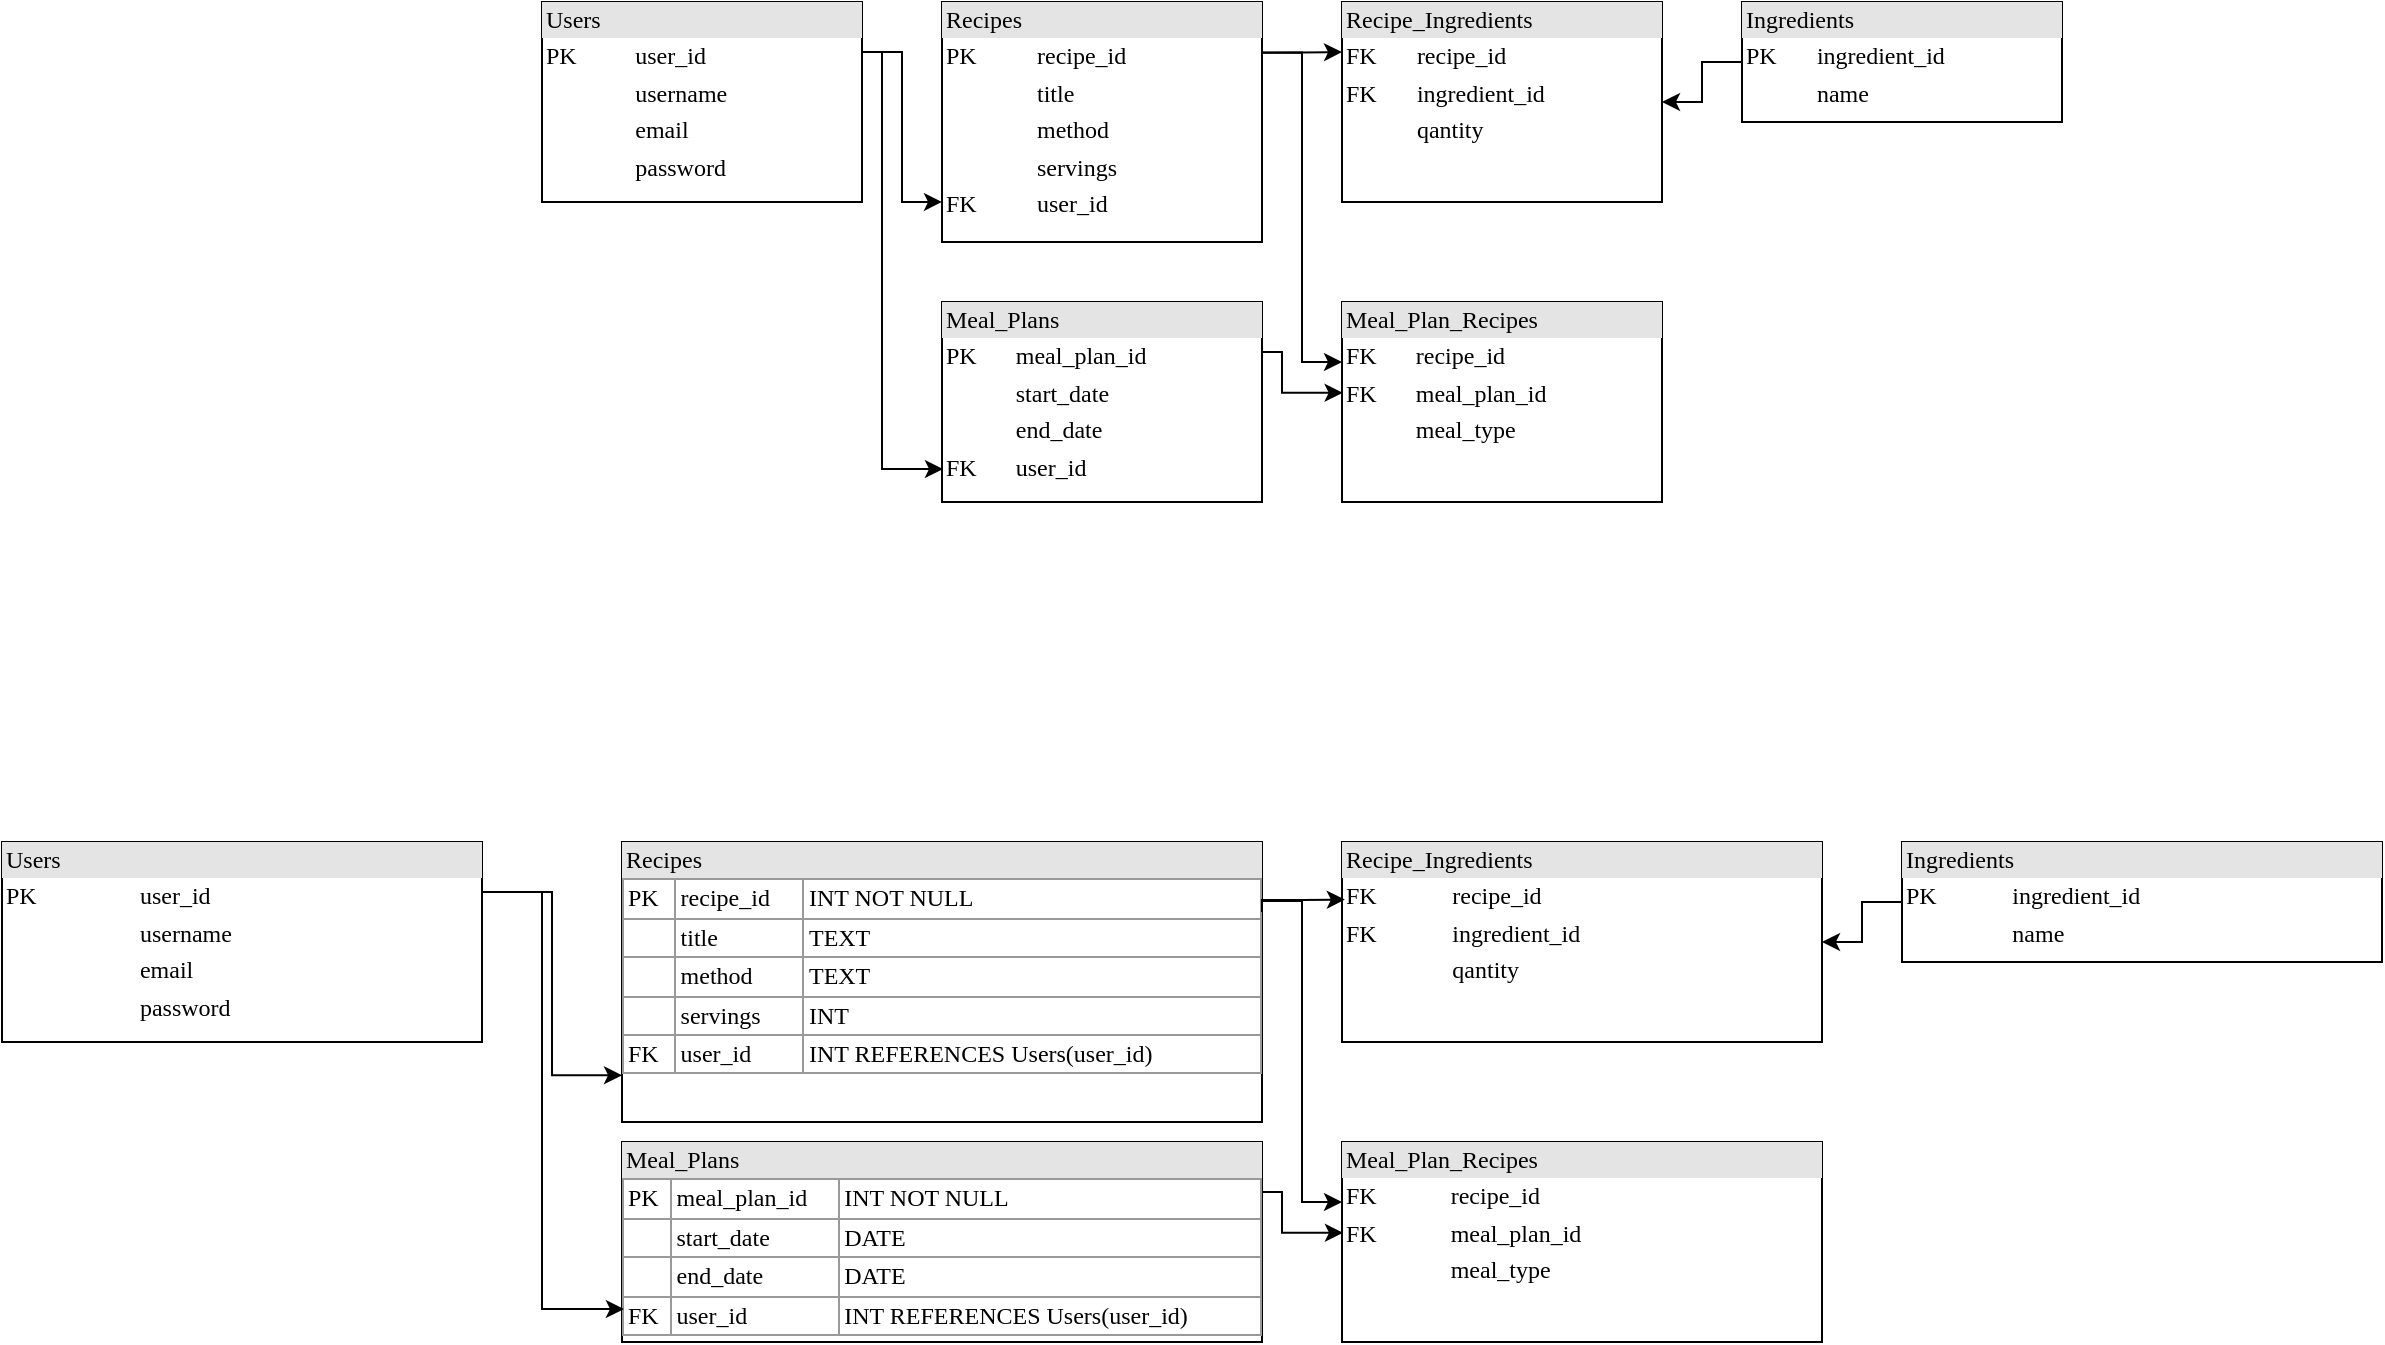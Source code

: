 <mxfile version="24.7.13">
  <diagram name="Page-1" id="2ca16b54-16f6-2749-3443-fa8db7711227">
    <mxGraphModel dx="1832" dy="-336" grid="1" gridSize="10" guides="1" tooltips="1" connect="1" arrows="1" fold="1" page="1" pageScale="1" pageWidth="1100" pageHeight="850" background="none" math="0" shadow="0">
      <root>
        <mxCell id="0" />
        <mxCell id="1" parent="0" />
        <mxCell id="wtmebo2whuAZ_JlEVLNp-1" value="&lt;div style=&quot;box-sizing: border-box ; width: 100% ; background: #e4e4e4 ; padding: 2px&quot;&gt;Users&lt;/div&gt;&lt;table style=&quot;width: 100% ; font-size: 1em&quot; cellpadding=&quot;2&quot; cellspacing=&quot;0&quot;&gt;&lt;tbody&gt;&lt;tr&gt;&lt;td&gt;PK&lt;/td&gt;&lt;td&gt;user_id&lt;/td&gt;&lt;/tr&gt;&lt;tr&gt;&lt;td&gt;&lt;br&gt;&lt;/td&gt;&lt;td&gt;username&lt;/td&gt;&lt;/tr&gt;&lt;tr&gt;&lt;td&gt;&lt;/td&gt;&lt;td&gt;email&lt;/td&gt;&lt;/tr&gt;&lt;tr&gt;&lt;td&gt;&lt;br&gt;&lt;/td&gt;&lt;td&gt;password&lt;br&gt;&lt;/td&gt;&lt;/tr&gt;&lt;/tbody&gt;&lt;/table&gt;" style="verticalAlign=top;align=left;overflow=fill;html=1;rounded=0;shadow=0;comic=0;labelBackgroundColor=none;strokeWidth=1;fontFamily=Verdana;fontSize=12" vertex="1" parent="1">
          <mxGeometry x="160" y="940" width="160" height="100" as="geometry" />
        </mxCell>
        <mxCell id="wtmebo2whuAZ_JlEVLNp-23" style="edgeStyle=orthogonalEdgeStyle;rounded=0;orthogonalLoop=1;jettySize=auto;html=1;exitX=0.999;exitY=0.21;exitDx=0;exitDy=0;entryX=0;entryY=0.25;entryDx=0;entryDy=0;exitPerimeter=0;" edge="1" parent="1" source="wtmebo2whuAZ_JlEVLNp-2" target="wtmebo2whuAZ_JlEVLNp-19">
          <mxGeometry relative="1" as="geometry" />
        </mxCell>
        <mxCell id="wtmebo2whuAZ_JlEVLNp-25" style="edgeStyle=orthogonalEdgeStyle;rounded=0;orthogonalLoop=1;jettySize=auto;html=1;exitX=0.996;exitY=0.211;exitDx=0;exitDy=0;entryX=0;entryY=0.3;entryDx=0;entryDy=0;entryPerimeter=0;exitPerimeter=0;" edge="1" parent="1" source="wtmebo2whuAZ_JlEVLNp-2" target="wtmebo2whuAZ_JlEVLNp-20">
          <mxGeometry relative="1" as="geometry">
            <mxPoint x="580" y="970" as="targetPoint" />
            <Array as="points">
              <mxPoint x="540" y="965" />
              <mxPoint x="540" y="1120" />
            </Array>
          </mxGeometry>
        </mxCell>
        <mxCell id="wtmebo2whuAZ_JlEVLNp-2" value="&lt;div style=&quot;box-sizing: border-box ; width: 100% ; background: #e4e4e4 ; padding: 2px&quot;&gt;Recipes&lt;/div&gt;&lt;table style=&quot;width: 100% ; font-size: 1em&quot; cellpadding=&quot;2&quot; cellspacing=&quot;0&quot;&gt;&lt;tbody&gt;&lt;tr&gt;&lt;td&gt;PK&lt;/td&gt;&lt;td&gt;recipe_id&lt;/td&gt;&lt;/tr&gt;&lt;tr&gt;&lt;td&gt;&lt;br&gt;&lt;/td&gt;&lt;td&gt;title&lt;/td&gt;&lt;/tr&gt;&lt;tr&gt;&lt;td&gt;&lt;/td&gt;&lt;td&gt;method&lt;/td&gt;&lt;/tr&gt;&lt;tr&gt;&lt;td&gt;&lt;br&gt;&lt;/td&gt;&lt;td&gt;servings&lt;br&gt;&lt;/td&gt;&lt;/tr&gt;&lt;tr&gt;&lt;td&gt;FK&lt;/td&gt;&lt;td&gt;user_id&lt;/td&gt;&lt;/tr&gt;&lt;/tbody&gt;&lt;/table&gt;" style="verticalAlign=top;align=left;overflow=fill;html=1;rounded=0;shadow=0;comic=0;labelBackgroundColor=none;strokeWidth=1;fontFamily=Verdana;fontSize=12" vertex="1" parent="1">
          <mxGeometry x="360" y="940" width="160" height="120" as="geometry" />
        </mxCell>
        <mxCell id="wtmebo2whuAZ_JlEVLNp-17" value="&lt;div style=&quot;box-sizing: border-box ; width: 100% ; background: #e4e4e4 ; padding: 2px&quot;&gt;Meal_Plans&lt;/div&gt;&lt;table style=&quot;width: 100% ; font-size: 1em&quot; cellpadding=&quot;2&quot; cellspacing=&quot;0&quot;&gt;&lt;tbody&gt;&lt;tr&gt;&lt;td&gt;PK&lt;/td&gt;&lt;td&gt;meal_plan_id&lt;/td&gt;&lt;/tr&gt;&lt;tr&gt;&lt;td&gt;&lt;br&gt;&lt;/td&gt;&lt;td&gt;start_date&lt;/td&gt;&lt;/tr&gt;&lt;tr&gt;&lt;td&gt;&lt;/td&gt;&lt;td&gt;end_date&lt;/td&gt;&lt;/tr&gt;&lt;tr&gt;&lt;td&gt;FK&lt;/td&gt;&lt;td&gt;user_id&lt;/td&gt;&lt;/tr&gt;&lt;/tbody&gt;&lt;/table&gt;" style="verticalAlign=top;align=left;overflow=fill;html=1;rounded=0;shadow=0;comic=0;labelBackgroundColor=none;strokeWidth=1;fontFamily=Verdana;fontSize=12" vertex="1" parent="1">
          <mxGeometry x="360" y="1090" width="160" height="100" as="geometry" />
        </mxCell>
        <mxCell id="wtmebo2whuAZ_JlEVLNp-28" style="edgeStyle=orthogonalEdgeStyle;rounded=0;orthogonalLoop=1;jettySize=auto;html=1;exitX=0;exitY=0.5;exitDx=0;exitDy=0;entryX=1;entryY=0.5;entryDx=0;entryDy=0;" edge="1" parent="1" source="wtmebo2whuAZ_JlEVLNp-18" target="wtmebo2whuAZ_JlEVLNp-19">
          <mxGeometry relative="1" as="geometry" />
        </mxCell>
        <mxCell id="wtmebo2whuAZ_JlEVLNp-18" value="&lt;div style=&quot;box-sizing: border-box ; width: 100% ; background: #e4e4e4 ; padding: 2px&quot;&gt;Ingredients&lt;/div&gt;&lt;table style=&quot;width: 100% ; font-size: 1em&quot; cellpadding=&quot;2&quot; cellspacing=&quot;0&quot;&gt;&lt;tbody&gt;&lt;tr&gt;&lt;td&gt;PK&lt;/td&gt;&lt;td&gt;ingredient_id&lt;/td&gt;&lt;/tr&gt;&lt;tr&gt;&lt;td&gt;&lt;br&gt;&lt;/td&gt;&lt;td&gt;name&lt;/td&gt;&lt;/tr&gt;&lt;/tbody&gt;&lt;/table&gt;" style="verticalAlign=top;align=left;overflow=fill;html=1;rounded=0;shadow=0;comic=0;labelBackgroundColor=none;strokeWidth=1;fontFamily=Verdana;fontSize=12" vertex="1" parent="1">
          <mxGeometry x="760" y="940" width="160" height="60" as="geometry" />
        </mxCell>
        <mxCell id="wtmebo2whuAZ_JlEVLNp-19" value="&lt;div style=&quot;box-sizing: border-box ; width: 100% ; background: #e4e4e4 ; padding: 2px&quot;&gt;Recipe_Ingredients&lt;/div&gt;&lt;table style=&quot;width: 100% ; font-size: 1em&quot; cellpadding=&quot;2&quot; cellspacing=&quot;0&quot;&gt;&lt;tbody&gt;&lt;tr&gt;&lt;td&gt;FK&lt;/td&gt;&lt;td&gt;recipe_id&lt;/td&gt;&lt;/tr&gt;&lt;tr&gt;&lt;td&gt;FK&lt;/td&gt;&lt;td&gt;ingredient_id&lt;/td&gt;&lt;/tr&gt;&lt;tr&gt;&lt;td&gt;&lt;br&gt;&lt;/td&gt;&lt;td&gt;qantity&lt;/td&gt;&lt;/tr&gt;&lt;/tbody&gt;&lt;/table&gt;" style="verticalAlign=top;align=left;overflow=fill;html=1;rounded=0;shadow=0;comic=0;labelBackgroundColor=none;strokeWidth=1;fontFamily=Verdana;fontSize=12" vertex="1" parent="1">
          <mxGeometry x="560" y="940" width="160" height="100" as="geometry" />
        </mxCell>
        <mxCell id="wtmebo2whuAZ_JlEVLNp-20" value="&lt;div style=&quot;box-sizing: border-box ; width: 100% ; background: #e4e4e4 ; padding: 2px&quot;&gt;Meal_Plan_Recipes&lt;/div&gt;&lt;table style=&quot;width: 100% ; font-size: 1em&quot; cellpadding=&quot;2&quot; cellspacing=&quot;0&quot;&gt;&lt;tbody&gt;&lt;tr&gt;&lt;td&gt;FK&lt;/td&gt;&lt;td&gt;recipe_id&lt;/td&gt;&lt;/tr&gt;&lt;tr&gt;&lt;td&gt;FK&lt;/td&gt;&lt;td&gt;meal_plan_id&lt;/td&gt;&lt;/tr&gt;&lt;tr&gt;&lt;td&gt;&lt;br&gt;&lt;/td&gt;&lt;td&gt;meal_type&lt;/td&gt;&lt;/tr&gt;&lt;/tbody&gt;&lt;/table&gt;" style="verticalAlign=top;align=left;overflow=fill;html=1;rounded=0;shadow=0;comic=0;labelBackgroundColor=none;strokeWidth=1;fontFamily=Verdana;fontSize=12" vertex="1" parent="1">
          <mxGeometry x="560" y="1090" width="160" height="100" as="geometry" />
        </mxCell>
        <mxCell id="wtmebo2whuAZ_JlEVLNp-21" style="edgeStyle=orthogonalEdgeStyle;rounded=0;orthogonalLoop=1;jettySize=auto;html=1;exitX=1;exitY=0.25;exitDx=0;exitDy=0;entryX=0;entryY=0.833;entryDx=0;entryDy=0;entryPerimeter=0;" edge="1" parent="1" source="wtmebo2whuAZ_JlEVLNp-1" target="wtmebo2whuAZ_JlEVLNp-2">
          <mxGeometry relative="1" as="geometry" />
        </mxCell>
        <mxCell id="wtmebo2whuAZ_JlEVLNp-22" style="edgeStyle=orthogonalEdgeStyle;rounded=0;orthogonalLoop=1;jettySize=auto;html=1;exitX=1;exitY=0.25;exitDx=0;exitDy=0;entryX=0.003;entryY=0.835;entryDx=0;entryDy=0;entryPerimeter=0;" edge="1" parent="1" source="wtmebo2whuAZ_JlEVLNp-1" target="wtmebo2whuAZ_JlEVLNp-17">
          <mxGeometry relative="1" as="geometry">
            <Array as="points">
              <mxPoint x="330" y="965" />
              <mxPoint x="330" y="1174" />
            </Array>
          </mxGeometry>
        </mxCell>
        <mxCell id="wtmebo2whuAZ_JlEVLNp-26" style="edgeStyle=orthogonalEdgeStyle;rounded=0;orthogonalLoop=1;jettySize=auto;html=1;exitX=1;exitY=0.25;exitDx=0;exitDy=0;entryX=0.002;entryY=0.454;entryDx=0;entryDy=0;entryPerimeter=0;" edge="1" parent="1" source="wtmebo2whuAZ_JlEVLNp-17" target="wtmebo2whuAZ_JlEVLNp-20">
          <mxGeometry relative="1" as="geometry">
            <Array as="points">
              <mxPoint x="530" y="1115" />
              <mxPoint x="530" y="1135" />
            </Array>
          </mxGeometry>
        </mxCell>
        <mxCell id="wtmebo2whuAZ_JlEVLNp-29" value="&lt;div style=&quot;box-sizing: border-box ; width: 100% ; background: #e4e4e4 ; padding: 2px&quot;&gt;Users&lt;/div&gt;&lt;table style=&quot;width: 100% ; font-size: 1em&quot; cellpadding=&quot;2&quot; cellspacing=&quot;0&quot;&gt;&lt;tbody&gt;&lt;tr&gt;&lt;td&gt;PK&lt;/td&gt;&lt;td&gt;user_id&lt;/td&gt;&lt;/tr&gt;&lt;tr&gt;&lt;td&gt;&lt;br&gt;&lt;/td&gt;&lt;td&gt;username&lt;/td&gt;&lt;/tr&gt;&lt;tr&gt;&lt;td&gt;&lt;/td&gt;&lt;td&gt;email&lt;/td&gt;&lt;/tr&gt;&lt;tr&gt;&lt;td&gt;&lt;br&gt;&lt;/td&gt;&lt;td&gt;password&lt;br&gt;&lt;/td&gt;&lt;/tr&gt;&lt;/tbody&gt;&lt;/table&gt;" style="verticalAlign=top;align=left;overflow=fill;html=1;rounded=0;shadow=0;comic=0;labelBackgroundColor=none;strokeWidth=1;fontFamily=Verdana;fontSize=12" vertex="1" parent="1">
          <mxGeometry x="-110" y="1360" width="240" height="100" as="geometry" />
        </mxCell>
        <mxCell id="wtmebo2whuAZ_JlEVLNp-31" style="edgeStyle=orthogonalEdgeStyle;rounded=0;orthogonalLoop=1;jettySize=auto;html=1;exitX=0.996;exitY=0.211;exitDx=0;exitDy=0;entryX=0;entryY=0.3;entryDx=0;entryDy=0;entryPerimeter=0;exitPerimeter=0;" edge="1" parent="1" source="wtmebo2whuAZ_JlEVLNp-32" target="wtmebo2whuAZ_JlEVLNp-37">
          <mxGeometry relative="1" as="geometry">
            <mxPoint x="580" y="1390" as="targetPoint" />
            <Array as="points">
              <mxPoint x="540" y="1389" />
              <mxPoint x="540" y="1540" />
            </Array>
          </mxGeometry>
        </mxCell>
        <mxCell id="wtmebo2whuAZ_JlEVLNp-32" value="&lt;div style=&quot;box-sizing: border-box ; width: 100% ; background: #e4e4e4 ; padding: 2px&quot;&gt;Recipes&lt;/div&gt;&lt;table border=&quot;1&quot; style=&quot;width: 100%; font-size: 1em; border: 1px solid rgb(153, 153, 153); border-collapse: collapse;&quot; cellpadding=&quot;2&quot; cellspacing=&quot;0&quot;&gt;&lt;tbody&gt;&lt;tr&gt;&lt;td&gt;PK&lt;/td&gt;&lt;td&gt;recipe_id&lt;/td&gt;&lt;td&gt;INT NOT NULL&lt;/td&gt;&lt;/tr&gt;&lt;tr&gt;&lt;td&gt;&lt;br&gt;&lt;/td&gt;&lt;td&gt;title&lt;/td&gt;&lt;td&gt;TEXT&lt;/td&gt;&lt;/tr&gt;&lt;tr&gt;&lt;td&gt;&lt;/td&gt;&lt;td&gt;method&lt;/td&gt;&lt;td&gt;TEXT&lt;/td&gt;&lt;/tr&gt;&lt;tr&gt;&lt;td&gt;&lt;br&gt;&lt;/td&gt;&lt;td&gt;servings&lt;br&gt;&lt;/td&gt;&lt;td&gt;INT&lt;/td&gt;&lt;/tr&gt;&lt;tr&gt;&lt;td&gt;FK&lt;/td&gt;&lt;td&gt;user_id&lt;/td&gt;&lt;td&gt;INT REFERENCES Users(user_id)&lt;/td&gt;&lt;/tr&gt;&lt;/tbody&gt;&lt;/table&gt;" style="verticalAlign=top;align=left;overflow=fill;html=1;rounded=0;shadow=0;comic=0;labelBackgroundColor=none;strokeWidth=1;fontFamily=Verdana;fontSize=12" vertex="1" parent="1">
          <mxGeometry x="200" y="1360" width="320" height="140" as="geometry" />
        </mxCell>
        <mxCell id="wtmebo2whuAZ_JlEVLNp-33" value="&lt;div style=&quot;box-sizing: border-box ; width: 100% ; background: #e4e4e4 ; padding: 2px&quot;&gt;Meal_Plans&lt;/div&gt;&lt;table border=&quot;1&quot; style=&quot;width: 100%; font-size: 1em; border: 1px solid rgb(153, 153, 153); border-collapse: collapse;&quot; cellpadding=&quot;2&quot; cellspacing=&quot;0&quot;&gt;&lt;tbody&gt;&lt;tr&gt;&lt;td&gt;PK&lt;/td&gt;&lt;td&gt;meal_plan_id&lt;/td&gt;&lt;td&gt;INT NOT NULL&lt;/td&gt;&lt;/tr&gt;&lt;tr&gt;&lt;td&gt;&lt;br&gt;&lt;/td&gt;&lt;td&gt;start_date&lt;/td&gt;&lt;td&gt;DATE&lt;/td&gt;&lt;/tr&gt;&lt;tr&gt;&lt;td&gt;&lt;/td&gt;&lt;td&gt;end_date&lt;/td&gt;&lt;td&gt;DATE&lt;/td&gt;&lt;/tr&gt;&lt;tr&gt;&lt;td&gt;FK&lt;/td&gt;&lt;td&gt;user_id&lt;/td&gt;&lt;td&gt;INT REFERENCES Users(user_id)&lt;br&gt;&lt;/td&gt;&lt;/tr&gt;&lt;/tbody&gt;&lt;/table&gt;" style="verticalAlign=top;align=left;overflow=fill;html=1;rounded=0;shadow=0;comic=0;labelBackgroundColor=none;strokeWidth=1;fontFamily=Verdana;fontSize=12" vertex="1" parent="1">
          <mxGeometry x="200" y="1510" width="320" height="100" as="geometry" />
        </mxCell>
        <mxCell id="wtmebo2whuAZ_JlEVLNp-34" style="edgeStyle=orthogonalEdgeStyle;rounded=0;orthogonalLoop=1;jettySize=auto;html=1;exitX=0;exitY=0.5;exitDx=0;exitDy=0;entryX=1;entryY=0.5;entryDx=0;entryDy=0;" edge="1" parent="1" source="wtmebo2whuAZ_JlEVLNp-35" target="wtmebo2whuAZ_JlEVLNp-36">
          <mxGeometry relative="1" as="geometry" />
        </mxCell>
        <mxCell id="wtmebo2whuAZ_JlEVLNp-35" value="&lt;div style=&quot;box-sizing: border-box ; width: 100% ; background: #e4e4e4 ; padding: 2px&quot;&gt;Ingredients&lt;/div&gt;&lt;table style=&quot;width: 100% ; font-size: 1em&quot; cellpadding=&quot;2&quot; cellspacing=&quot;0&quot;&gt;&lt;tbody&gt;&lt;tr&gt;&lt;td&gt;PK&lt;/td&gt;&lt;td&gt;ingredient_id&lt;/td&gt;&lt;/tr&gt;&lt;tr&gt;&lt;td&gt;&lt;br&gt;&lt;/td&gt;&lt;td&gt;name&lt;/td&gt;&lt;/tr&gt;&lt;/tbody&gt;&lt;/table&gt;" style="verticalAlign=top;align=left;overflow=fill;html=1;rounded=0;shadow=0;comic=0;labelBackgroundColor=none;strokeWidth=1;fontFamily=Verdana;fontSize=12" vertex="1" parent="1">
          <mxGeometry x="840" y="1360" width="240" height="60" as="geometry" />
        </mxCell>
        <mxCell id="wtmebo2whuAZ_JlEVLNp-36" value="&lt;div style=&quot;box-sizing: border-box ; width: 100% ; background: #e4e4e4 ; padding: 2px&quot;&gt;Recipe_Ingredients&lt;/div&gt;&lt;table style=&quot;width: 100% ; font-size: 1em&quot; cellpadding=&quot;2&quot; cellspacing=&quot;0&quot;&gt;&lt;tbody&gt;&lt;tr&gt;&lt;td&gt;FK&lt;/td&gt;&lt;td&gt;recipe_id&lt;/td&gt;&lt;/tr&gt;&lt;tr&gt;&lt;td&gt;FK&lt;/td&gt;&lt;td&gt;ingredient_id&lt;/td&gt;&lt;/tr&gt;&lt;tr&gt;&lt;td&gt;&lt;br&gt;&lt;/td&gt;&lt;td&gt;qantity&lt;/td&gt;&lt;/tr&gt;&lt;/tbody&gt;&lt;/table&gt;" style="verticalAlign=top;align=left;overflow=fill;html=1;rounded=0;shadow=0;comic=0;labelBackgroundColor=none;strokeWidth=1;fontFamily=Verdana;fontSize=12" vertex="1" parent="1">
          <mxGeometry x="560" y="1360" width="240" height="100" as="geometry" />
        </mxCell>
        <mxCell id="wtmebo2whuAZ_JlEVLNp-37" value="&lt;div style=&quot;box-sizing: border-box ; width: 100% ; background: #e4e4e4 ; padding: 2px&quot;&gt;Meal_Plan_Recipes&lt;/div&gt;&lt;table style=&quot;width: 100% ; font-size: 1em&quot; cellpadding=&quot;2&quot; cellspacing=&quot;0&quot;&gt;&lt;tbody&gt;&lt;tr&gt;&lt;td&gt;FK&lt;/td&gt;&lt;td&gt;recipe_id&lt;/td&gt;&lt;/tr&gt;&lt;tr&gt;&lt;td&gt;FK&lt;/td&gt;&lt;td&gt;meal_plan_id&lt;/td&gt;&lt;/tr&gt;&lt;tr&gt;&lt;td&gt;&lt;br&gt;&lt;/td&gt;&lt;td&gt;meal_type&lt;/td&gt;&lt;/tr&gt;&lt;/tbody&gt;&lt;/table&gt;" style="verticalAlign=top;align=left;overflow=fill;html=1;rounded=0;shadow=0;comic=0;labelBackgroundColor=none;strokeWidth=1;fontFamily=Verdana;fontSize=12" vertex="1" parent="1">
          <mxGeometry x="560" y="1510" width="240" height="100" as="geometry" />
        </mxCell>
        <mxCell id="wtmebo2whuAZ_JlEVLNp-38" style="edgeStyle=orthogonalEdgeStyle;rounded=0;orthogonalLoop=1;jettySize=auto;html=1;exitX=1;exitY=0.25;exitDx=0;exitDy=0;entryX=0;entryY=0.833;entryDx=0;entryDy=0;entryPerimeter=0;" edge="1" parent="1" source="wtmebo2whuAZ_JlEVLNp-29" target="wtmebo2whuAZ_JlEVLNp-32">
          <mxGeometry relative="1" as="geometry" />
        </mxCell>
        <mxCell id="wtmebo2whuAZ_JlEVLNp-39" style="edgeStyle=orthogonalEdgeStyle;rounded=0;orthogonalLoop=1;jettySize=auto;html=1;exitX=1;exitY=0.25;exitDx=0;exitDy=0;entryX=0.003;entryY=0.835;entryDx=0;entryDy=0;entryPerimeter=0;" edge="1" parent="1" source="wtmebo2whuAZ_JlEVLNp-29" target="wtmebo2whuAZ_JlEVLNp-33">
          <mxGeometry relative="1" as="geometry">
            <Array as="points">
              <mxPoint x="160" y="1385" />
              <mxPoint x="160" y="1594" />
            </Array>
          </mxGeometry>
        </mxCell>
        <mxCell id="wtmebo2whuAZ_JlEVLNp-40" style="edgeStyle=orthogonalEdgeStyle;rounded=0;orthogonalLoop=1;jettySize=auto;html=1;exitX=1;exitY=0.25;exitDx=0;exitDy=0;entryX=0.002;entryY=0.454;entryDx=0;entryDy=0;entryPerimeter=0;" edge="1" parent="1" source="wtmebo2whuAZ_JlEVLNp-33" target="wtmebo2whuAZ_JlEVLNp-37">
          <mxGeometry relative="1" as="geometry">
            <Array as="points">
              <mxPoint x="530" y="1535" />
              <mxPoint x="530" y="1555" />
            </Array>
          </mxGeometry>
        </mxCell>
        <mxCell id="wtmebo2whuAZ_JlEVLNp-41" style="edgeStyle=orthogonalEdgeStyle;rounded=0;orthogonalLoop=1;jettySize=auto;html=1;exitX=1;exitY=0.25;exitDx=0;exitDy=0;entryX=0.006;entryY=0.288;entryDx=0;entryDy=0;entryPerimeter=0;" edge="1" parent="1" source="wtmebo2whuAZ_JlEVLNp-32" target="wtmebo2whuAZ_JlEVLNp-36">
          <mxGeometry relative="1" as="geometry">
            <Array as="points">
              <mxPoint x="520" y="1389" />
              <mxPoint x="540" y="1389" />
            </Array>
          </mxGeometry>
        </mxCell>
      </root>
    </mxGraphModel>
  </diagram>
</mxfile>

